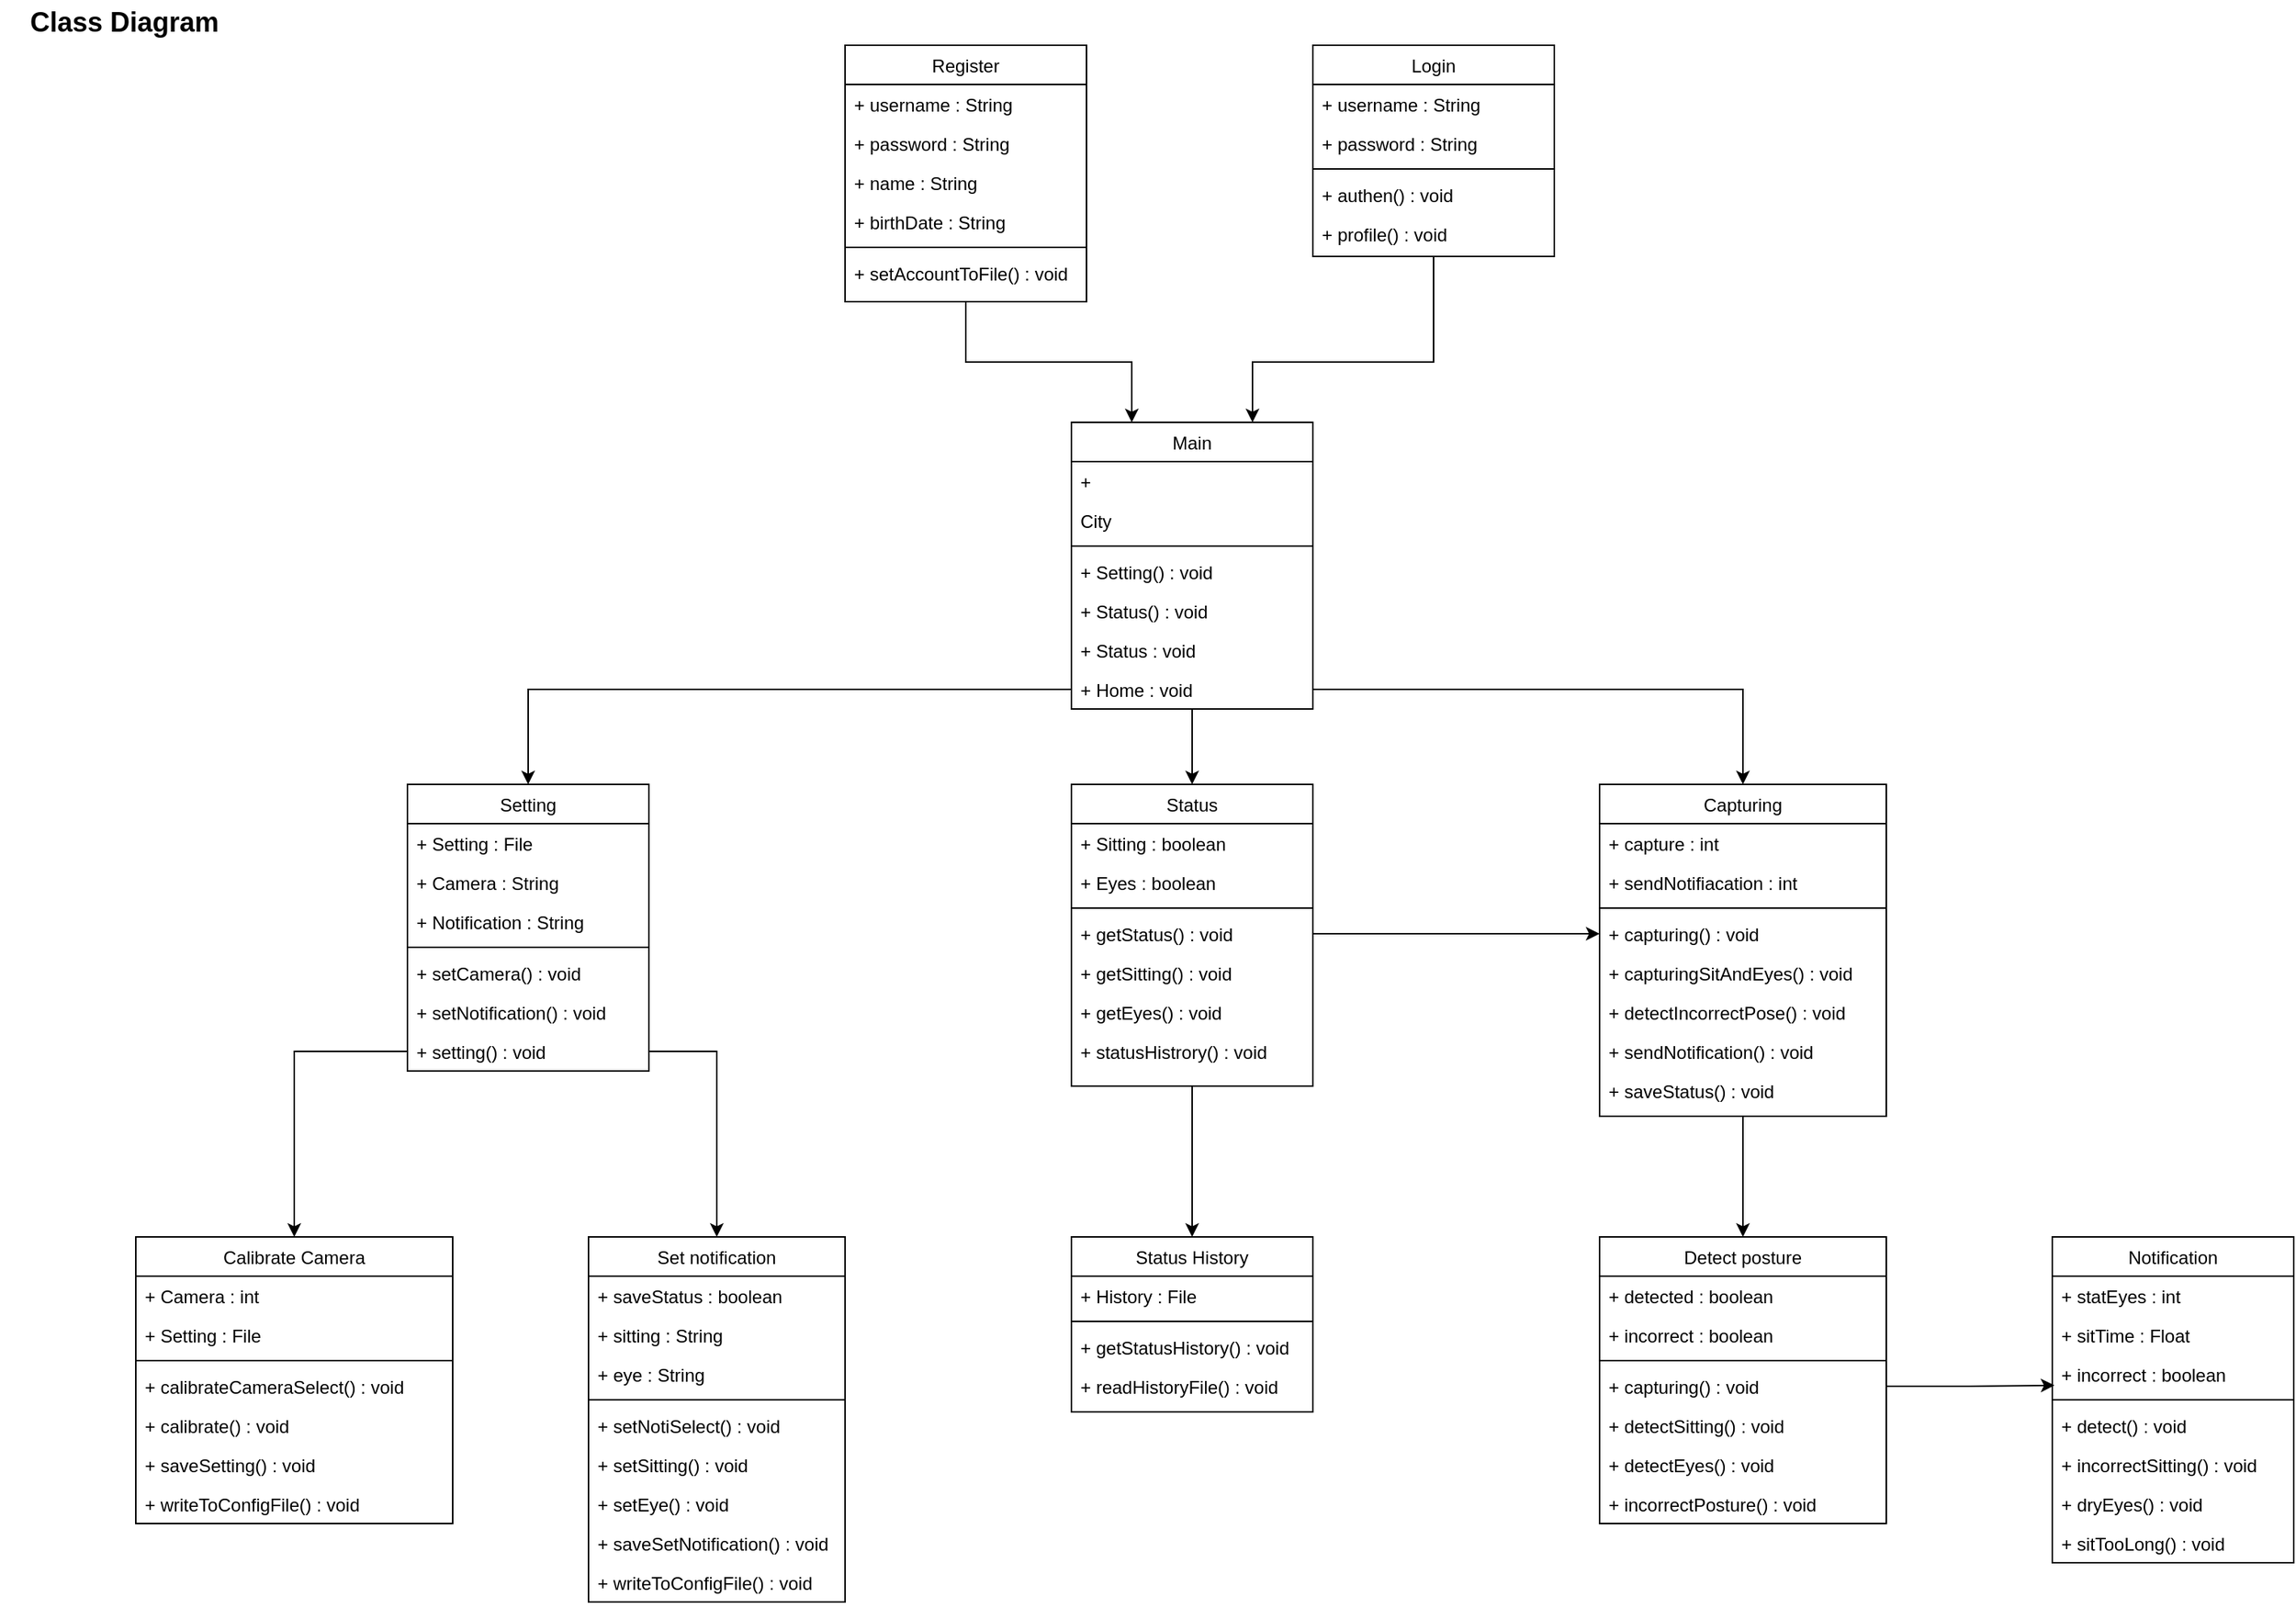 <mxfile version="15.5.1" type="github">
  <diagram id="C5RBs43oDa-KdzZeNtuy" name="Class Diagram">
    <mxGraphModel dx="1068" dy="655" grid="1" gridSize="10" guides="1" tooltips="1" connect="1" arrows="1" fold="1" page="1" pageScale="1" pageWidth="827" pageHeight="1169" math="0" shadow="0">
      <root>
        <mxCell id="WIyWlLk6GJQsqaUBKTNV-0" />
        <mxCell id="WIyWlLk6GJQsqaUBKTNV-1" parent="WIyWlLk6GJQsqaUBKTNV-0" />
        <mxCell id="vv1hb8bBGI_ncl7h0-FY-103" style="edgeStyle=orthogonalEdgeStyle;rounded=0;orthogonalLoop=1;jettySize=auto;html=1;exitX=0.5;exitY=1;exitDx=0;exitDy=0;entryX=0.25;entryY=0;entryDx=0;entryDy=0;" edge="1" parent="WIyWlLk6GJQsqaUBKTNV-1" source="zkfFHV4jXpPFQw0GAbJ--0" target="vv1hb8bBGI_ncl7h0-FY-95">
          <mxGeometry relative="1" as="geometry" />
        </mxCell>
        <mxCell id="zkfFHV4jXpPFQw0GAbJ--0" value="Register" style="swimlane;fontStyle=0;align=center;verticalAlign=top;childLayout=stackLayout;horizontal=1;startSize=26;horizontalStack=0;resizeParent=1;resizeLast=0;collapsible=1;marginBottom=0;rounded=0;shadow=0;strokeWidth=1;" parent="WIyWlLk6GJQsqaUBKTNV-1" vertex="1">
          <mxGeometry x="600" y="80" width="160" height="170" as="geometry">
            <mxRectangle x="230" y="140" width="160" height="26" as="alternateBounds" />
          </mxGeometry>
        </mxCell>
        <mxCell id="zkfFHV4jXpPFQw0GAbJ--1" value="+ username : String" style="text;align=left;verticalAlign=top;spacingLeft=4;spacingRight=4;overflow=hidden;rotatable=0;points=[[0,0.5],[1,0.5]];portConstraint=eastwest;" parent="zkfFHV4jXpPFQw0GAbJ--0" vertex="1">
          <mxGeometry y="26" width="160" height="26" as="geometry" />
        </mxCell>
        <mxCell id="zkfFHV4jXpPFQw0GAbJ--2" value="+ password : String" style="text;align=left;verticalAlign=top;spacingLeft=4;spacingRight=4;overflow=hidden;rotatable=0;points=[[0,0.5],[1,0.5]];portConstraint=eastwest;rounded=0;shadow=0;html=0;" parent="zkfFHV4jXpPFQw0GAbJ--0" vertex="1">
          <mxGeometry y="52" width="160" height="26" as="geometry" />
        </mxCell>
        <mxCell id="vv1hb8bBGI_ncl7h0-FY-2" value="+ name : String" style="text;align=left;verticalAlign=top;spacingLeft=4;spacingRight=4;overflow=hidden;rotatable=0;points=[[0,0.5],[1,0.5]];portConstraint=eastwest;rounded=0;shadow=0;html=0;" vertex="1" parent="zkfFHV4jXpPFQw0GAbJ--0">
          <mxGeometry y="78" width="160" height="26" as="geometry" />
        </mxCell>
        <mxCell id="zkfFHV4jXpPFQw0GAbJ--3" value="+ birthDate : String" style="text;align=left;verticalAlign=top;spacingLeft=4;spacingRight=4;overflow=hidden;rotatable=0;points=[[0,0.5],[1,0.5]];portConstraint=eastwest;rounded=0;shadow=0;html=0;" parent="zkfFHV4jXpPFQw0GAbJ--0" vertex="1">
          <mxGeometry y="104" width="160" height="26" as="geometry" />
        </mxCell>
        <mxCell id="zkfFHV4jXpPFQw0GAbJ--4" value="" style="line;html=1;strokeWidth=1;align=left;verticalAlign=middle;spacingTop=-1;spacingLeft=3;spacingRight=3;rotatable=0;labelPosition=right;points=[];portConstraint=eastwest;" parent="zkfFHV4jXpPFQw0GAbJ--0" vertex="1">
          <mxGeometry y="130" width="160" height="8" as="geometry" />
        </mxCell>
        <mxCell id="zkfFHV4jXpPFQw0GAbJ--5" value="+ setAccountToFile() : void" style="text;align=left;verticalAlign=top;spacingLeft=4;spacingRight=4;overflow=hidden;rotatable=0;points=[[0,0.5],[1,0.5]];portConstraint=eastwest;" parent="zkfFHV4jXpPFQw0GAbJ--0" vertex="1">
          <mxGeometry y="138" width="160" height="26" as="geometry" />
        </mxCell>
        <mxCell id="vv1hb8bBGI_ncl7h0-FY-104" style="edgeStyle=orthogonalEdgeStyle;rounded=0;orthogonalLoop=1;jettySize=auto;html=1;entryX=0.75;entryY=0;entryDx=0;entryDy=0;" edge="1" parent="WIyWlLk6GJQsqaUBKTNV-1" source="zkfFHV4jXpPFQw0GAbJ--6" target="vv1hb8bBGI_ncl7h0-FY-95">
          <mxGeometry relative="1" as="geometry">
            <Array as="points">
              <mxPoint x="990" y="290" />
              <mxPoint x="870" y="290" />
            </Array>
          </mxGeometry>
        </mxCell>
        <mxCell id="zkfFHV4jXpPFQw0GAbJ--6" value="Login" style="swimlane;fontStyle=0;align=center;verticalAlign=top;childLayout=stackLayout;horizontal=1;startSize=26;horizontalStack=0;resizeParent=1;resizeLast=0;collapsible=1;marginBottom=0;rounded=0;shadow=0;strokeWidth=1;" parent="WIyWlLk6GJQsqaUBKTNV-1" vertex="1">
          <mxGeometry x="910" y="80" width="160" height="140" as="geometry">
            <mxRectangle x="130" y="380" width="160" height="26" as="alternateBounds" />
          </mxGeometry>
        </mxCell>
        <mxCell id="vv1hb8bBGI_ncl7h0-FY-4" value="+ username : String" style="text;align=left;verticalAlign=top;spacingLeft=4;spacingRight=4;overflow=hidden;rotatable=0;points=[[0,0.5],[1,0.5]];portConstraint=eastwest;" vertex="1" parent="zkfFHV4jXpPFQw0GAbJ--6">
          <mxGeometry y="26" width="160" height="26" as="geometry" />
        </mxCell>
        <mxCell id="vv1hb8bBGI_ncl7h0-FY-5" value="+ password : String" style="text;align=left;verticalAlign=top;spacingLeft=4;spacingRight=4;overflow=hidden;rotatable=0;points=[[0,0.5],[1,0.5]];portConstraint=eastwest;rounded=0;shadow=0;html=0;" vertex="1" parent="zkfFHV4jXpPFQw0GAbJ--6">
          <mxGeometry y="52" width="160" height="26" as="geometry" />
        </mxCell>
        <mxCell id="zkfFHV4jXpPFQw0GAbJ--9" value="" style="line;html=1;strokeWidth=1;align=left;verticalAlign=middle;spacingTop=-1;spacingLeft=3;spacingRight=3;rotatable=0;labelPosition=right;points=[];portConstraint=eastwest;" parent="zkfFHV4jXpPFQw0GAbJ--6" vertex="1">
          <mxGeometry y="78" width="160" height="8" as="geometry" />
        </mxCell>
        <mxCell id="zkfFHV4jXpPFQw0GAbJ--10" value="+ authen() : void" style="text;align=left;verticalAlign=top;spacingLeft=4;spacingRight=4;overflow=hidden;rotatable=0;points=[[0,0.5],[1,0.5]];portConstraint=eastwest;fontStyle=0" parent="zkfFHV4jXpPFQw0GAbJ--6" vertex="1">
          <mxGeometry y="86" width="160" height="26" as="geometry" />
        </mxCell>
        <mxCell id="zkfFHV4jXpPFQw0GAbJ--11" value="+ profile() : void" style="text;align=left;verticalAlign=top;spacingLeft=4;spacingRight=4;overflow=hidden;rotatable=0;points=[[0,0.5],[1,0.5]];portConstraint=eastwest;" parent="zkfFHV4jXpPFQw0GAbJ--6" vertex="1">
          <mxGeometry y="112" width="160" height="26" as="geometry" />
        </mxCell>
        <mxCell id="zkfFHV4jXpPFQw0GAbJ--17" value="Setting" style="swimlane;fontStyle=0;align=center;verticalAlign=top;childLayout=stackLayout;horizontal=1;startSize=26;horizontalStack=0;resizeParent=1;resizeLast=0;collapsible=1;marginBottom=0;rounded=0;shadow=0;strokeWidth=1;" parent="WIyWlLk6GJQsqaUBKTNV-1" vertex="1">
          <mxGeometry x="310" y="570" width="160" height="190" as="geometry">
            <mxRectangle x="550" y="140" width="160" height="26" as="alternateBounds" />
          </mxGeometry>
        </mxCell>
        <mxCell id="zkfFHV4jXpPFQw0GAbJ--18" value="+ Setting : File" style="text;align=left;verticalAlign=top;spacingLeft=4;spacingRight=4;overflow=hidden;rotatable=0;points=[[0,0.5],[1,0.5]];portConstraint=eastwest;" parent="zkfFHV4jXpPFQw0GAbJ--17" vertex="1">
          <mxGeometry y="26" width="160" height="26" as="geometry" />
        </mxCell>
        <mxCell id="zkfFHV4jXpPFQw0GAbJ--19" value="+ Camera : String" style="text;align=left;verticalAlign=top;spacingLeft=4;spacingRight=4;overflow=hidden;rotatable=0;points=[[0,0.5],[1,0.5]];portConstraint=eastwest;rounded=0;shadow=0;html=0;" parent="zkfFHV4jXpPFQw0GAbJ--17" vertex="1">
          <mxGeometry y="52" width="160" height="26" as="geometry" />
        </mxCell>
        <mxCell id="vv1hb8bBGI_ncl7h0-FY-116" value="+ Notification : String" style="text;align=left;verticalAlign=top;spacingLeft=4;spacingRight=4;overflow=hidden;rotatable=0;points=[[0,0.5],[1,0.5]];portConstraint=eastwest;rounded=0;shadow=0;html=0;" vertex="1" parent="zkfFHV4jXpPFQw0GAbJ--17">
          <mxGeometry y="78" width="160" height="26" as="geometry" />
        </mxCell>
        <mxCell id="zkfFHV4jXpPFQw0GAbJ--23" value="" style="line;html=1;strokeWidth=1;align=left;verticalAlign=middle;spacingTop=-1;spacingLeft=3;spacingRight=3;rotatable=0;labelPosition=right;points=[];portConstraint=eastwest;" parent="zkfFHV4jXpPFQw0GAbJ--17" vertex="1">
          <mxGeometry y="104" width="160" height="8" as="geometry" />
        </mxCell>
        <mxCell id="zkfFHV4jXpPFQw0GAbJ--24" value="+ setCamera() : void" style="text;align=left;verticalAlign=top;spacingLeft=4;spacingRight=4;overflow=hidden;rotatable=0;points=[[0,0.5],[1,0.5]];portConstraint=eastwest;" parent="zkfFHV4jXpPFQw0GAbJ--17" vertex="1">
          <mxGeometry y="112" width="160" height="26" as="geometry" />
        </mxCell>
        <mxCell id="zkfFHV4jXpPFQw0GAbJ--25" value="+ setNotification() : void" style="text;align=left;verticalAlign=top;spacingLeft=4;spacingRight=4;overflow=hidden;rotatable=0;points=[[0,0.5],[1,0.5]];portConstraint=eastwest;" parent="zkfFHV4jXpPFQw0GAbJ--17" vertex="1">
          <mxGeometry y="138" width="160" height="26" as="geometry" />
        </mxCell>
        <mxCell id="vv1hb8bBGI_ncl7h0-FY-12" value="+ setting() : void" style="text;align=left;verticalAlign=top;spacingLeft=4;spacingRight=4;overflow=hidden;rotatable=0;points=[[0,0.5],[1,0.5]];portConstraint=eastwest;" vertex="1" parent="zkfFHV4jXpPFQw0GAbJ--17">
          <mxGeometry y="164" width="160" height="26" as="geometry" />
        </mxCell>
        <mxCell id="vv1hb8bBGI_ncl7h0-FY-110" style="edgeStyle=orthogonalEdgeStyle;rounded=0;orthogonalLoop=1;jettySize=auto;html=1;exitX=0.5;exitY=1;exitDx=0;exitDy=0;entryX=0.5;entryY=0;entryDx=0;entryDy=0;" edge="1" parent="WIyWlLk6GJQsqaUBKTNV-1" source="vv1hb8bBGI_ncl7h0-FY-13" target="vv1hb8bBGI_ncl7h0-FY-45">
          <mxGeometry relative="1" as="geometry" />
        </mxCell>
        <mxCell id="vv1hb8bBGI_ncl7h0-FY-13" value="Status" style="swimlane;fontStyle=0;align=center;verticalAlign=top;childLayout=stackLayout;horizontal=1;startSize=26;horizontalStack=0;resizeParent=1;resizeLast=0;collapsible=1;marginBottom=0;rounded=0;shadow=0;strokeWidth=1;" vertex="1" parent="WIyWlLk6GJQsqaUBKTNV-1">
          <mxGeometry x="750" y="570" width="160" height="200" as="geometry">
            <mxRectangle x="550" y="140" width="160" height="26" as="alternateBounds" />
          </mxGeometry>
        </mxCell>
        <mxCell id="vv1hb8bBGI_ncl7h0-FY-14" value="+ Sitting : boolean" style="text;align=left;verticalAlign=top;spacingLeft=4;spacingRight=4;overflow=hidden;rotatable=0;points=[[0,0.5],[1,0.5]];portConstraint=eastwest;" vertex="1" parent="vv1hb8bBGI_ncl7h0-FY-13">
          <mxGeometry y="26" width="160" height="26" as="geometry" />
        </mxCell>
        <mxCell id="vv1hb8bBGI_ncl7h0-FY-15" value="+ Eyes : boolean" style="text;align=left;verticalAlign=top;spacingLeft=4;spacingRight=4;overflow=hidden;rotatable=0;points=[[0,0.5],[1,0.5]];portConstraint=eastwest;rounded=0;shadow=0;html=0;" vertex="1" parent="vv1hb8bBGI_ncl7h0-FY-13">
          <mxGeometry y="52" width="160" height="26" as="geometry" />
        </mxCell>
        <mxCell id="vv1hb8bBGI_ncl7h0-FY-16" value="" style="line;html=1;strokeWidth=1;align=left;verticalAlign=middle;spacingTop=-1;spacingLeft=3;spacingRight=3;rotatable=0;labelPosition=right;points=[];portConstraint=eastwest;" vertex="1" parent="vv1hb8bBGI_ncl7h0-FY-13">
          <mxGeometry y="78" width="160" height="8" as="geometry" />
        </mxCell>
        <mxCell id="vv1hb8bBGI_ncl7h0-FY-17" value="+ getStatus() : void" style="text;align=left;verticalAlign=top;spacingLeft=4;spacingRight=4;overflow=hidden;rotatable=0;points=[[0,0.5],[1,0.5]];portConstraint=eastwest;" vertex="1" parent="vv1hb8bBGI_ncl7h0-FY-13">
          <mxGeometry y="86" width="160" height="26" as="geometry" />
        </mxCell>
        <mxCell id="vv1hb8bBGI_ncl7h0-FY-18" value="+ getSitting() : void" style="text;align=left;verticalAlign=top;spacingLeft=4;spacingRight=4;overflow=hidden;rotatable=0;points=[[0,0.5],[1,0.5]];portConstraint=eastwest;" vertex="1" parent="vv1hb8bBGI_ncl7h0-FY-13">
          <mxGeometry y="112" width="160" height="26" as="geometry" />
        </mxCell>
        <mxCell id="vv1hb8bBGI_ncl7h0-FY-19" value="+ getEyes() : void" style="text;align=left;verticalAlign=top;spacingLeft=4;spacingRight=4;overflow=hidden;rotatable=0;points=[[0,0.5],[1,0.5]];portConstraint=eastwest;" vertex="1" parent="vv1hb8bBGI_ncl7h0-FY-13">
          <mxGeometry y="138" width="160" height="26" as="geometry" />
        </mxCell>
        <mxCell id="vv1hb8bBGI_ncl7h0-FY-20" value="+ statusHistrory() : void" style="text;align=left;verticalAlign=top;spacingLeft=4;spacingRight=4;overflow=hidden;rotatable=0;points=[[0,0.5],[1,0.5]];portConstraint=eastwest;" vertex="1" parent="vv1hb8bBGI_ncl7h0-FY-13">
          <mxGeometry y="164" width="160" height="26" as="geometry" />
        </mxCell>
        <mxCell id="vv1hb8bBGI_ncl7h0-FY-21" value="Calibrate Camera" style="swimlane;fontStyle=0;align=center;verticalAlign=top;childLayout=stackLayout;horizontal=1;startSize=26;horizontalStack=0;resizeParent=1;resizeLast=0;collapsible=1;marginBottom=0;rounded=0;shadow=0;strokeWidth=1;" vertex="1" parent="WIyWlLk6GJQsqaUBKTNV-1">
          <mxGeometry x="130" y="870" width="210" height="190" as="geometry">
            <mxRectangle x="550" y="140" width="160" height="26" as="alternateBounds" />
          </mxGeometry>
        </mxCell>
        <mxCell id="vv1hb8bBGI_ncl7h0-FY-22" value="+ Camera : int" style="text;align=left;verticalAlign=top;spacingLeft=4;spacingRight=4;overflow=hidden;rotatable=0;points=[[0,0.5],[1,0.5]];portConstraint=eastwest;" vertex="1" parent="vv1hb8bBGI_ncl7h0-FY-21">
          <mxGeometry y="26" width="210" height="26" as="geometry" />
        </mxCell>
        <mxCell id="vv1hb8bBGI_ncl7h0-FY-23" value="+ Setting : File" style="text;align=left;verticalAlign=top;spacingLeft=4;spacingRight=4;overflow=hidden;rotatable=0;points=[[0,0.5],[1,0.5]];portConstraint=eastwest;rounded=0;shadow=0;html=0;" vertex="1" parent="vv1hb8bBGI_ncl7h0-FY-21">
          <mxGeometry y="52" width="210" height="26" as="geometry" />
        </mxCell>
        <mxCell id="vv1hb8bBGI_ncl7h0-FY-24" value="" style="line;html=1;strokeWidth=1;align=left;verticalAlign=middle;spacingTop=-1;spacingLeft=3;spacingRight=3;rotatable=0;labelPosition=right;points=[];portConstraint=eastwest;" vertex="1" parent="vv1hb8bBGI_ncl7h0-FY-21">
          <mxGeometry y="78" width="210" height="8" as="geometry" />
        </mxCell>
        <mxCell id="vv1hb8bBGI_ncl7h0-FY-25" value="+ calibrateCameraSelect() : void" style="text;align=left;verticalAlign=top;spacingLeft=4;spacingRight=4;overflow=hidden;rotatable=0;points=[[0,0.5],[1,0.5]];portConstraint=eastwest;" vertex="1" parent="vv1hb8bBGI_ncl7h0-FY-21">
          <mxGeometry y="86" width="210" height="26" as="geometry" />
        </mxCell>
        <mxCell id="vv1hb8bBGI_ncl7h0-FY-26" value="+ calibrate() : void" style="text;align=left;verticalAlign=top;spacingLeft=4;spacingRight=4;overflow=hidden;rotatable=0;points=[[0,0.5],[1,0.5]];portConstraint=eastwest;" vertex="1" parent="vv1hb8bBGI_ncl7h0-FY-21">
          <mxGeometry y="112" width="210" height="26" as="geometry" />
        </mxCell>
        <mxCell id="vv1hb8bBGI_ncl7h0-FY-27" value="+ saveSetting() : void" style="text;align=left;verticalAlign=top;spacingLeft=4;spacingRight=4;overflow=hidden;rotatable=0;points=[[0,0.5],[1,0.5]];portConstraint=eastwest;" vertex="1" parent="vv1hb8bBGI_ncl7h0-FY-21">
          <mxGeometry y="138" width="210" height="26" as="geometry" />
        </mxCell>
        <mxCell id="vv1hb8bBGI_ncl7h0-FY-28" value="+ writeToConfigFile() : void" style="text;align=left;verticalAlign=top;spacingLeft=4;spacingRight=4;overflow=hidden;rotatable=0;points=[[0,0.5],[1,0.5]];portConstraint=eastwest;" vertex="1" parent="vv1hb8bBGI_ncl7h0-FY-21">
          <mxGeometry y="164" width="210" height="26" as="geometry" />
        </mxCell>
        <mxCell id="vv1hb8bBGI_ncl7h0-FY-36" value="Set notification" style="swimlane;fontStyle=0;align=center;verticalAlign=top;childLayout=stackLayout;horizontal=1;startSize=26;horizontalStack=0;resizeParent=1;resizeLast=0;collapsible=1;marginBottom=0;rounded=0;shadow=0;strokeWidth=1;" vertex="1" parent="WIyWlLk6GJQsqaUBKTNV-1">
          <mxGeometry x="430" y="870" width="170" height="242" as="geometry">
            <mxRectangle x="550" y="140" width="160" height="26" as="alternateBounds" />
          </mxGeometry>
        </mxCell>
        <mxCell id="vv1hb8bBGI_ncl7h0-FY-38" value="+ saveStatus : boolean" style="text;align=left;verticalAlign=top;spacingLeft=4;spacingRight=4;overflow=hidden;rotatable=0;points=[[0,0.5],[1,0.5]];portConstraint=eastwest;rounded=0;shadow=0;html=0;" vertex="1" parent="vv1hb8bBGI_ncl7h0-FY-36">
          <mxGeometry y="26" width="170" height="26" as="geometry" />
        </mxCell>
        <mxCell id="vv1hb8bBGI_ncl7h0-FY-37" value="+ sitting : String" style="text;align=left;verticalAlign=top;spacingLeft=4;spacingRight=4;overflow=hidden;rotatable=0;points=[[0,0.5],[1,0.5]];portConstraint=eastwest;" vertex="1" parent="vv1hb8bBGI_ncl7h0-FY-36">
          <mxGeometry y="52" width="170" height="26" as="geometry" />
        </mxCell>
        <mxCell id="vv1hb8bBGI_ncl7h0-FY-115" value="+ eye : String" style="text;align=left;verticalAlign=top;spacingLeft=4;spacingRight=4;overflow=hidden;rotatable=0;points=[[0,0.5],[1,0.5]];portConstraint=eastwest;" vertex="1" parent="vv1hb8bBGI_ncl7h0-FY-36">
          <mxGeometry y="78" width="170" height="26" as="geometry" />
        </mxCell>
        <mxCell id="vv1hb8bBGI_ncl7h0-FY-39" value="" style="line;html=1;strokeWidth=1;align=left;verticalAlign=middle;spacingTop=-1;spacingLeft=3;spacingRight=3;rotatable=0;labelPosition=right;points=[];portConstraint=eastwest;" vertex="1" parent="vv1hb8bBGI_ncl7h0-FY-36">
          <mxGeometry y="104" width="170" height="8" as="geometry" />
        </mxCell>
        <mxCell id="vv1hb8bBGI_ncl7h0-FY-40" value="+ setNotiSelect() : void" style="text;align=left;verticalAlign=top;spacingLeft=4;spacingRight=4;overflow=hidden;rotatable=0;points=[[0,0.5],[1,0.5]];portConstraint=eastwest;" vertex="1" parent="vv1hb8bBGI_ncl7h0-FY-36">
          <mxGeometry y="112" width="170" height="26" as="geometry" />
        </mxCell>
        <mxCell id="vv1hb8bBGI_ncl7h0-FY-41" value="+ setSitting() : void" style="text;align=left;verticalAlign=top;spacingLeft=4;spacingRight=4;overflow=hidden;rotatable=0;points=[[0,0.5],[1,0.5]];portConstraint=eastwest;" vertex="1" parent="vv1hb8bBGI_ncl7h0-FY-36">
          <mxGeometry y="138" width="170" height="26" as="geometry" />
        </mxCell>
        <mxCell id="vv1hb8bBGI_ncl7h0-FY-42" value="+ setEye() : void" style="text;align=left;verticalAlign=top;spacingLeft=4;spacingRight=4;overflow=hidden;rotatable=0;points=[[0,0.5],[1,0.5]];portConstraint=eastwest;" vertex="1" parent="vv1hb8bBGI_ncl7h0-FY-36">
          <mxGeometry y="164" width="170" height="26" as="geometry" />
        </mxCell>
        <mxCell id="vv1hb8bBGI_ncl7h0-FY-43" value="+ saveSetNotification() : void" style="text;align=left;verticalAlign=top;spacingLeft=4;spacingRight=4;overflow=hidden;rotatable=0;points=[[0,0.5],[1,0.5]];portConstraint=eastwest;" vertex="1" parent="vv1hb8bBGI_ncl7h0-FY-36">
          <mxGeometry y="190" width="170" height="26" as="geometry" />
        </mxCell>
        <mxCell id="vv1hb8bBGI_ncl7h0-FY-44" value="+ writeToConfigFile() : void" style="text;align=left;verticalAlign=top;spacingLeft=4;spacingRight=4;overflow=hidden;rotatable=0;points=[[0,0.5],[1,0.5]];portConstraint=eastwest;" vertex="1" parent="vv1hb8bBGI_ncl7h0-FY-36">
          <mxGeometry y="216" width="170" height="26" as="geometry" />
        </mxCell>
        <mxCell id="vv1hb8bBGI_ncl7h0-FY-45" value="Status History" style="swimlane;fontStyle=0;align=center;verticalAlign=top;childLayout=stackLayout;horizontal=1;startSize=26;horizontalStack=0;resizeParent=1;resizeLast=0;collapsible=1;marginBottom=0;rounded=0;shadow=0;strokeWidth=1;" vertex="1" parent="WIyWlLk6GJQsqaUBKTNV-1">
          <mxGeometry x="750" y="870" width="160" height="116" as="geometry">
            <mxRectangle x="550" y="140" width="160" height="26" as="alternateBounds" />
          </mxGeometry>
        </mxCell>
        <mxCell id="vv1hb8bBGI_ncl7h0-FY-46" value="+ History : File" style="text;align=left;verticalAlign=top;spacingLeft=4;spacingRight=4;overflow=hidden;rotatable=0;points=[[0,0.5],[1,0.5]];portConstraint=eastwest;" vertex="1" parent="vv1hb8bBGI_ncl7h0-FY-45">
          <mxGeometry y="26" width="160" height="26" as="geometry" />
        </mxCell>
        <mxCell id="vv1hb8bBGI_ncl7h0-FY-48" value="" style="line;html=1;strokeWidth=1;align=left;verticalAlign=middle;spacingTop=-1;spacingLeft=3;spacingRight=3;rotatable=0;labelPosition=right;points=[];portConstraint=eastwest;" vertex="1" parent="vv1hb8bBGI_ncl7h0-FY-45">
          <mxGeometry y="52" width="160" height="8" as="geometry" />
        </mxCell>
        <mxCell id="vv1hb8bBGI_ncl7h0-FY-49" value="+ getStatusHistory() : void" style="text;align=left;verticalAlign=top;spacingLeft=4;spacingRight=4;overflow=hidden;rotatable=0;points=[[0,0.5],[1,0.5]];portConstraint=eastwest;" vertex="1" parent="vv1hb8bBGI_ncl7h0-FY-45">
          <mxGeometry y="60" width="160" height="26" as="geometry" />
        </mxCell>
        <mxCell id="vv1hb8bBGI_ncl7h0-FY-50" value="+ readHistoryFile() : void" style="text;align=left;verticalAlign=top;spacingLeft=4;spacingRight=4;overflow=hidden;rotatable=0;points=[[0,0.5],[1,0.5]];portConstraint=eastwest;" vertex="1" parent="vv1hb8bBGI_ncl7h0-FY-45">
          <mxGeometry y="86" width="160" height="26" as="geometry" />
        </mxCell>
        <mxCell id="vv1hb8bBGI_ncl7h0-FY-111" style="edgeStyle=orthogonalEdgeStyle;rounded=0;orthogonalLoop=1;jettySize=auto;html=1;exitX=0.5;exitY=1;exitDx=0;exitDy=0;entryX=0.5;entryY=0;entryDx=0;entryDy=0;" edge="1" parent="WIyWlLk6GJQsqaUBKTNV-1" source="vv1hb8bBGI_ncl7h0-FY-65" target="vv1hb8bBGI_ncl7h0-FY-74">
          <mxGeometry relative="1" as="geometry" />
        </mxCell>
        <mxCell id="vv1hb8bBGI_ncl7h0-FY-65" value="Capturing" style="swimlane;fontStyle=0;align=center;verticalAlign=top;childLayout=stackLayout;horizontal=1;startSize=26;horizontalStack=0;resizeParent=1;resizeLast=0;collapsible=1;marginBottom=0;rounded=0;shadow=0;strokeWidth=1;" vertex="1" parent="WIyWlLk6GJQsqaUBKTNV-1">
          <mxGeometry x="1100" y="570" width="190" height="220" as="geometry">
            <mxRectangle x="550" y="140" width="160" height="26" as="alternateBounds" />
          </mxGeometry>
        </mxCell>
        <mxCell id="vv1hb8bBGI_ncl7h0-FY-66" value="+ capture : int" style="text;align=left;verticalAlign=top;spacingLeft=4;spacingRight=4;overflow=hidden;rotatable=0;points=[[0,0.5],[1,0.5]];portConstraint=eastwest;" vertex="1" parent="vv1hb8bBGI_ncl7h0-FY-65">
          <mxGeometry y="26" width="190" height="26" as="geometry" />
        </mxCell>
        <mxCell id="vv1hb8bBGI_ncl7h0-FY-67" value="+ sendNotifiacation : int" style="text;align=left;verticalAlign=top;spacingLeft=4;spacingRight=4;overflow=hidden;rotatable=0;points=[[0,0.5],[1,0.5]];portConstraint=eastwest;rounded=0;shadow=0;html=0;" vertex="1" parent="vv1hb8bBGI_ncl7h0-FY-65">
          <mxGeometry y="52" width="190" height="26" as="geometry" />
        </mxCell>
        <mxCell id="vv1hb8bBGI_ncl7h0-FY-68" value="" style="line;html=1;strokeWidth=1;align=left;verticalAlign=middle;spacingTop=-1;spacingLeft=3;spacingRight=3;rotatable=0;labelPosition=right;points=[];portConstraint=eastwest;" vertex="1" parent="vv1hb8bBGI_ncl7h0-FY-65">
          <mxGeometry y="78" width="190" height="8" as="geometry" />
        </mxCell>
        <mxCell id="vv1hb8bBGI_ncl7h0-FY-69" value="+ capturing() : void" style="text;align=left;verticalAlign=top;spacingLeft=4;spacingRight=4;overflow=hidden;rotatable=0;points=[[0,0.5],[1,0.5]];portConstraint=eastwest;" vertex="1" parent="vv1hb8bBGI_ncl7h0-FY-65">
          <mxGeometry y="86" width="190" height="26" as="geometry" />
        </mxCell>
        <mxCell id="vv1hb8bBGI_ncl7h0-FY-70" value="+ capturingSitAndEyes() : void" style="text;align=left;verticalAlign=top;spacingLeft=4;spacingRight=4;overflow=hidden;rotatable=0;points=[[0,0.5],[1,0.5]];portConstraint=eastwest;" vertex="1" parent="vv1hb8bBGI_ncl7h0-FY-65">
          <mxGeometry y="112" width="190" height="26" as="geometry" />
        </mxCell>
        <mxCell id="vv1hb8bBGI_ncl7h0-FY-71" value="+ detectIncorrectPose() : void" style="text;align=left;verticalAlign=top;spacingLeft=4;spacingRight=4;overflow=hidden;rotatable=0;points=[[0,0.5],[1,0.5]];portConstraint=eastwest;" vertex="1" parent="vv1hb8bBGI_ncl7h0-FY-65">
          <mxGeometry y="138" width="190" height="26" as="geometry" />
        </mxCell>
        <mxCell id="vv1hb8bBGI_ncl7h0-FY-72" value="+ sendNotification() : void" style="text;align=left;verticalAlign=top;spacingLeft=4;spacingRight=4;overflow=hidden;rotatable=0;points=[[0,0.5],[1,0.5]];portConstraint=eastwest;" vertex="1" parent="vv1hb8bBGI_ncl7h0-FY-65">
          <mxGeometry y="164" width="190" height="26" as="geometry" />
        </mxCell>
        <mxCell id="vv1hb8bBGI_ncl7h0-FY-73" value="+ saveStatus() : void" style="text;align=left;verticalAlign=top;spacingLeft=4;spacingRight=4;overflow=hidden;rotatable=0;points=[[0,0.5],[1,0.5]];portConstraint=eastwest;" vertex="1" parent="vv1hb8bBGI_ncl7h0-FY-65">
          <mxGeometry y="190" width="190" height="26" as="geometry" />
        </mxCell>
        <mxCell id="vv1hb8bBGI_ncl7h0-FY-74" value="Detect posture" style="swimlane;fontStyle=0;align=center;verticalAlign=top;childLayout=stackLayout;horizontal=1;startSize=26;horizontalStack=0;resizeParent=1;resizeLast=0;collapsible=1;marginBottom=0;rounded=0;shadow=0;strokeWidth=1;" vertex="1" parent="WIyWlLk6GJQsqaUBKTNV-1">
          <mxGeometry x="1100" y="870" width="190" height="190" as="geometry">
            <mxRectangle x="550" y="140" width="160" height="26" as="alternateBounds" />
          </mxGeometry>
        </mxCell>
        <mxCell id="vv1hb8bBGI_ncl7h0-FY-75" value="+ detected : boolean" style="text;align=left;verticalAlign=top;spacingLeft=4;spacingRight=4;overflow=hidden;rotatable=0;points=[[0,0.5],[1,0.5]];portConstraint=eastwest;" vertex="1" parent="vv1hb8bBGI_ncl7h0-FY-74">
          <mxGeometry y="26" width="190" height="26" as="geometry" />
        </mxCell>
        <mxCell id="vv1hb8bBGI_ncl7h0-FY-76" value="+ incorrect : boolean" style="text;align=left;verticalAlign=top;spacingLeft=4;spacingRight=4;overflow=hidden;rotatable=0;points=[[0,0.5],[1,0.5]];portConstraint=eastwest;rounded=0;shadow=0;html=0;" vertex="1" parent="vv1hb8bBGI_ncl7h0-FY-74">
          <mxGeometry y="52" width="190" height="26" as="geometry" />
        </mxCell>
        <mxCell id="vv1hb8bBGI_ncl7h0-FY-77" value="" style="line;html=1;strokeWidth=1;align=left;verticalAlign=middle;spacingTop=-1;spacingLeft=3;spacingRight=3;rotatable=0;labelPosition=right;points=[];portConstraint=eastwest;" vertex="1" parent="vv1hb8bBGI_ncl7h0-FY-74">
          <mxGeometry y="78" width="190" height="8" as="geometry" />
        </mxCell>
        <mxCell id="vv1hb8bBGI_ncl7h0-FY-78" value="+ capturing() : void" style="text;align=left;verticalAlign=top;spacingLeft=4;spacingRight=4;overflow=hidden;rotatable=0;points=[[0,0.5],[1,0.5]];portConstraint=eastwest;" vertex="1" parent="vv1hb8bBGI_ncl7h0-FY-74">
          <mxGeometry y="86" width="190" height="26" as="geometry" />
        </mxCell>
        <mxCell id="vv1hb8bBGI_ncl7h0-FY-79" value="+ detectSitting() : void" style="text;align=left;verticalAlign=top;spacingLeft=4;spacingRight=4;overflow=hidden;rotatable=0;points=[[0,0.5],[1,0.5]];portConstraint=eastwest;" vertex="1" parent="vv1hb8bBGI_ncl7h0-FY-74">
          <mxGeometry y="112" width="190" height="26" as="geometry" />
        </mxCell>
        <mxCell id="vv1hb8bBGI_ncl7h0-FY-80" value="+ detectEyes() : void" style="text;align=left;verticalAlign=top;spacingLeft=4;spacingRight=4;overflow=hidden;rotatable=0;points=[[0,0.5],[1,0.5]];portConstraint=eastwest;" vertex="1" parent="vv1hb8bBGI_ncl7h0-FY-74">
          <mxGeometry y="138" width="190" height="26" as="geometry" />
        </mxCell>
        <mxCell id="vv1hb8bBGI_ncl7h0-FY-81" value="+ incorrectPosture() : void" style="text;align=left;verticalAlign=top;spacingLeft=4;spacingRight=4;overflow=hidden;rotatable=0;points=[[0,0.5],[1,0.5]];portConstraint=eastwest;" vertex="1" parent="vv1hb8bBGI_ncl7h0-FY-74">
          <mxGeometry y="164" width="190" height="26" as="geometry" />
        </mxCell>
        <mxCell id="vv1hb8bBGI_ncl7h0-FY-83" value="Notification" style="swimlane;fontStyle=0;align=center;verticalAlign=top;childLayout=stackLayout;horizontal=1;startSize=26;horizontalStack=0;resizeParent=1;resizeLast=0;collapsible=1;marginBottom=0;rounded=0;shadow=0;strokeWidth=1;" vertex="1" parent="WIyWlLk6GJQsqaUBKTNV-1">
          <mxGeometry x="1400" y="870" width="160" height="216" as="geometry">
            <mxRectangle x="550" y="140" width="160" height="26" as="alternateBounds" />
          </mxGeometry>
        </mxCell>
        <mxCell id="vv1hb8bBGI_ncl7h0-FY-84" value="+ statEyes : int" style="text;align=left;verticalAlign=top;spacingLeft=4;spacingRight=4;overflow=hidden;rotatable=0;points=[[0,0.5],[1,0.5]];portConstraint=eastwest;" vertex="1" parent="vv1hb8bBGI_ncl7h0-FY-83">
          <mxGeometry y="26" width="160" height="26" as="geometry" />
        </mxCell>
        <mxCell id="vv1hb8bBGI_ncl7h0-FY-85" value="+ sitTime : Float" style="text;align=left;verticalAlign=top;spacingLeft=4;spacingRight=4;overflow=hidden;rotatable=0;points=[[0,0.5],[1,0.5]];portConstraint=eastwest;rounded=0;shadow=0;html=0;" vertex="1" parent="vv1hb8bBGI_ncl7h0-FY-83">
          <mxGeometry y="52" width="160" height="26" as="geometry" />
        </mxCell>
        <mxCell id="vv1hb8bBGI_ncl7h0-FY-92" value="+ incorrect : boolean" style="text;align=left;verticalAlign=top;spacingLeft=4;spacingRight=4;overflow=hidden;rotatable=0;points=[[0,0.5],[1,0.5]];portConstraint=eastwest;rounded=0;shadow=0;html=0;" vertex="1" parent="vv1hb8bBGI_ncl7h0-FY-83">
          <mxGeometry y="78" width="160" height="26" as="geometry" />
        </mxCell>
        <mxCell id="vv1hb8bBGI_ncl7h0-FY-86" value="" style="line;html=1;strokeWidth=1;align=left;verticalAlign=middle;spacingTop=-1;spacingLeft=3;spacingRight=3;rotatable=0;labelPosition=right;points=[];portConstraint=eastwest;" vertex="1" parent="vv1hb8bBGI_ncl7h0-FY-83">
          <mxGeometry y="104" width="160" height="8" as="geometry" />
        </mxCell>
        <mxCell id="vv1hb8bBGI_ncl7h0-FY-87" value="+ detect() : void" style="text;align=left;verticalAlign=top;spacingLeft=4;spacingRight=4;overflow=hidden;rotatable=0;points=[[0,0.5],[1,0.5]];portConstraint=eastwest;" vertex="1" parent="vv1hb8bBGI_ncl7h0-FY-83">
          <mxGeometry y="112" width="160" height="26" as="geometry" />
        </mxCell>
        <mxCell id="vv1hb8bBGI_ncl7h0-FY-88" value="+ incorrectSitting() : void" style="text;align=left;verticalAlign=top;spacingLeft=4;spacingRight=4;overflow=hidden;rotatable=0;points=[[0,0.5],[1,0.5]];portConstraint=eastwest;" vertex="1" parent="vv1hb8bBGI_ncl7h0-FY-83">
          <mxGeometry y="138" width="160" height="26" as="geometry" />
        </mxCell>
        <mxCell id="vv1hb8bBGI_ncl7h0-FY-89" value="+ dryEyes() : void" style="text;align=left;verticalAlign=top;spacingLeft=4;spacingRight=4;overflow=hidden;rotatable=0;points=[[0,0.5],[1,0.5]];portConstraint=eastwest;" vertex="1" parent="vv1hb8bBGI_ncl7h0-FY-83">
          <mxGeometry y="164" width="160" height="26" as="geometry" />
        </mxCell>
        <mxCell id="vv1hb8bBGI_ncl7h0-FY-90" value="+ sitTooLong() : void" style="text;align=left;verticalAlign=top;spacingLeft=4;spacingRight=4;overflow=hidden;rotatable=0;points=[[0,0.5],[1,0.5]];portConstraint=eastwest;" vertex="1" parent="vv1hb8bBGI_ncl7h0-FY-83">
          <mxGeometry y="190" width="160" height="26" as="geometry" />
        </mxCell>
        <mxCell id="vv1hb8bBGI_ncl7h0-FY-107" style="edgeStyle=orthogonalEdgeStyle;rounded=0;orthogonalLoop=1;jettySize=auto;html=1;entryX=0.5;entryY=0;entryDx=0;entryDy=0;" edge="1" parent="WIyWlLk6GJQsqaUBKTNV-1" source="vv1hb8bBGI_ncl7h0-FY-95" target="vv1hb8bBGI_ncl7h0-FY-13">
          <mxGeometry relative="1" as="geometry" />
        </mxCell>
        <mxCell id="vv1hb8bBGI_ncl7h0-FY-95" value="Main" style="swimlane;fontStyle=0;align=center;verticalAlign=top;childLayout=stackLayout;horizontal=1;startSize=26;horizontalStack=0;resizeParent=1;resizeLast=0;collapsible=1;marginBottom=0;rounded=0;shadow=0;strokeWidth=1;" vertex="1" parent="WIyWlLk6GJQsqaUBKTNV-1">
          <mxGeometry x="750" y="330" width="160" height="190" as="geometry">
            <mxRectangle x="550" y="140" width="160" height="26" as="alternateBounds" />
          </mxGeometry>
        </mxCell>
        <mxCell id="vv1hb8bBGI_ncl7h0-FY-96" value="+ " style="text;align=left;verticalAlign=top;spacingLeft=4;spacingRight=4;overflow=hidden;rotatable=0;points=[[0,0.5],[1,0.5]];portConstraint=eastwest;" vertex="1" parent="vv1hb8bBGI_ncl7h0-FY-95">
          <mxGeometry y="26" width="160" height="26" as="geometry" />
        </mxCell>
        <mxCell id="vv1hb8bBGI_ncl7h0-FY-97" value="City" style="text;align=left;verticalAlign=top;spacingLeft=4;spacingRight=4;overflow=hidden;rotatable=0;points=[[0,0.5],[1,0.5]];portConstraint=eastwest;rounded=0;shadow=0;html=0;" vertex="1" parent="vv1hb8bBGI_ncl7h0-FY-95">
          <mxGeometry y="52" width="160" height="26" as="geometry" />
        </mxCell>
        <mxCell id="vv1hb8bBGI_ncl7h0-FY-98" value="" style="line;html=1;strokeWidth=1;align=left;verticalAlign=middle;spacingTop=-1;spacingLeft=3;spacingRight=3;rotatable=0;labelPosition=right;points=[];portConstraint=eastwest;" vertex="1" parent="vv1hb8bBGI_ncl7h0-FY-95">
          <mxGeometry y="78" width="160" height="8" as="geometry" />
        </mxCell>
        <mxCell id="vv1hb8bBGI_ncl7h0-FY-99" value="+ Setting() : void" style="text;align=left;verticalAlign=top;spacingLeft=4;spacingRight=4;overflow=hidden;rotatable=0;points=[[0,0.5],[1,0.5]];portConstraint=eastwest;" vertex="1" parent="vv1hb8bBGI_ncl7h0-FY-95">
          <mxGeometry y="86" width="160" height="26" as="geometry" />
        </mxCell>
        <mxCell id="vv1hb8bBGI_ncl7h0-FY-100" value="+ Status() : void" style="text;align=left;verticalAlign=top;spacingLeft=4;spacingRight=4;overflow=hidden;rotatable=0;points=[[0,0.5],[1,0.5]];portConstraint=eastwest;" vertex="1" parent="vv1hb8bBGI_ncl7h0-FY-95">
          <mxGeometry y="112" width="160" height="26" as="geometry" />
        </mxCell>
        <mxCell id="vv1hb8bBGI_ncl7h0-FY-101" value="+ Status : void" style="text;align=left;verticalAlign=top;spacingLeft=4;spacingRight=4;overflow=hidden;rotatable=0;points=[[0,0.5],[1,0.5]];portConstraint=eastwest;" vertex="1" parent="vv1hb8bBGI_ncl7h0-FY-95">
          <mxGeometry y="138" width="160" height="26" as="geometry" />
        </mxCell>
        <mxCell id="vv1hb8bBGI_ncl7h0-FY-119" value="+ Home : void" style="text;align=left;verticalAlign=top;spacingLeft=4;spacingRight=4;overflow=hidden;rotatable=0;points=[[0,0.5],[1,0.5]];portConstraint=eastwest;" vertex="1" parent="vv1hb8bBGI_ncl7h0-FY-95">
          <mxGeometry y="164" width="160" height="26" as="geometry" />
        </mxCell>
        <mxCell id="vv1hb8bBGI_ncl7h0-FY-105" style="edgeStyle=orthogonalEdgeStyle;rounded=0;orthogonalLoop=1;jettySize=auto;html=1;exitX=0;exitY=0.5;exitDx=0;exitDy=0;entryX=0.5;entryY=0;entryDx=0;entryDy=0;" edge="1" parent="WIyWlLk6GJQsqaUBKTNV-1" source="vv1hb8bBGI_ncl7h0-FY-119" target="zkfFHV4jXpPFQw0GAbJ--17">
          <mxGeometry relative="1" as="geometry" />
        </mxCell>
        <mxCell id="vv1hb8bBGI_ncl7h0-FY-106" style="edgeStyle=orthogonalEdgeStyle;rounded=0;orthogonalLoop=1;jettySize=auto;html=1;exitX=1;exitY=0.5;exitDx=0;exitDy=0;entryX=0.5;entryY=0;entryDx=0;entryDy=0;" edge="1" parent="WIyWlLk6GJQsqaUBKTNV-1" source="vv1hb8bBGI_ncl7h0-FY-119" target="vv1hb8bBGI_ncl7h0-FY-65">
          <mxGeometry relative="1" as="geometry" />
        </mxCell>
        <mxCell id="vv1hb8bBGI_ncl7h0-FY-108" style="edgeStyle=orthogonalEdgeStyle;rounded=0;orthogonalLoop=1;jettySize=auto;html=1;exitX=0;exitY=0.5;exitDx=0;exitDy=0;entryX=0.5;entryY=0;entryDx=0;entryDy=0;" edge="1" parent="WIyWlLk6GJQsqaUBKTNV-1" source="vv1hb8bBGI_ncl7h0-FY-12" target="vv1hb8bBGI_ncl7h0-FY-21">
          <mxGeometry relative="1" as="geometry" />
        </mxCell>
        <mxCell id="vv1hb8bBGI_ncl7h0-FY-109" style="edgeStyle=orthogonalEdgeStyle;rounded=0;orthogonalLoop=1;jettySize=auto;html=1;exitX=1;exitY=0.5;exitDx=0;exitDy=0;entryX=0.5;entryY=0;entryDx=0;entryDy=0;" edge="1" parent="WIyWlLk6GJQsqaUBKTNV-1" source="vv1hb8bBGI_ncl7h0-FY-12" target="vv1hb8bBGI_ncl7h0-FY-36">
          <mxGeometry relative="1" as="geometry" />
        </mxCell>
        <mxCell id="vv1hb8bBGI_ncl7h0-FY-113" style="edgeStyle=orthogonalEdgeStyle;rounded=0;orthogonalLoop=1;jettySize=auto;html=1;exitX=1;exitY=0.5;exitDx=0;exitDy=0;entryX=0.009;entryY=0.784;entryDx=0;entryDy=0;entryPerimeter=0;" edge="1" parent="WIyWlLk6GJQsqaUBKTNV-1" source="vv1hb8bBGI_ncl7h0-FY-78" target="vv1hb8bBGI_ncl7h0-FY-92">
          <mxGeometry relative="1" as="geometry" />
        </mxCell>
        <mxCell id="vv1hb8bBGI_ncl7h0-FY-114" style="edgeStyle=orthogonalEdgeStyle;rounded=0;orthogonalLoop=1;jettySize=auto;html=1;exitX=1;exitY=0.5;exitDx=0;exitDy=0;entryX=0;entryY=0.5;entryDx=0;entryDy=0;" edge="1" parent="WIyWlLk6GJQsqaUBKTNV-1" source="vv1hb8bBGI_ncl7h0-FY-17" target="vv1hb8bBGI_ncl7h0-FY-69">
          <mxGeometry relative="1" as="geometry" />
        </mxCell>
        <mxCell id="vv1hb8bBGI_ncl7h0-FY-117" value="Class Diagram&amp;nbsp;" style="text;html=1;strokeColor=none;fillColor=none;align=center;verticalAlign=middle;whiteSpace=wrap;rounded=0;fontSize=18;fontStyle=1" vertex="1" parent="WIyWlLk6GJQsqaUBKTNV-1">
          <mxGeometry x="40" y="50" width="170" height="30" as="geometry" />
        </mxCell>
      </root>
    </mxGraphModel>
  </diagram>
</mxfile>
